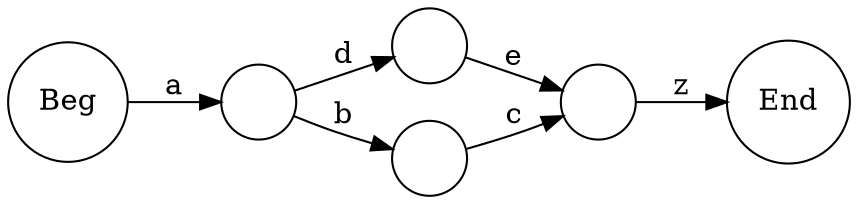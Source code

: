 digraph tokex {
	labelloc="t";
	label="";
	graph [dpi=200];
	rankdir=LR;
	fontname="Helvetica";
	edge [arrowhead=normal,arrowtail=dot];
	node [shape=circle];
	# Auto-generated by Tokex.

	q0 [label=""];
	q1 [label=""];
	q2 [label=""];
	q3 [label="End"];
	q4 [label=""];
	q5 [label="Beg"];
	q5 -> q4 [label="a"];
	q4 -> q2 [label="b"];
	q4 -> q0 [label="d"];
	q2 -> q1 [label="c"];
	q0 -> q1 [label="e"];
	q1 -> q3 [label="z"];
}

